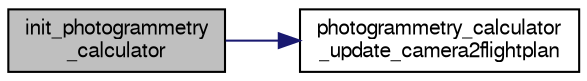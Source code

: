 digraph "init_photogrammetry_calculator"
{
  edge [fontname="FreeSans",fontsize="10",labelfontname="FreeSans",labelfontsize="10"];
  node [fontname="FreeSans",fontsize="10",shape=record];
  rankdir="LR";
  Node1 [label="init_photogrammetry\l_calculator",height=0.2,width=0.4,color="black", fillcolor="grey75", style="filled", fontcolor="black"];
  Node1 -> Node2 [color="midnightblue",fontsize="10",style="solid",fontname="FreeSans"];
  Node2 [label="photogrammetry_calculator\l_update_camera2flightplan",height=0.2,width=0.4,color="black", fillcolor="white", style="filled",URL="$photogrammetry__calculator_8c.html#a56876ea9e35c1ab1049a67f41a301243"];
}
